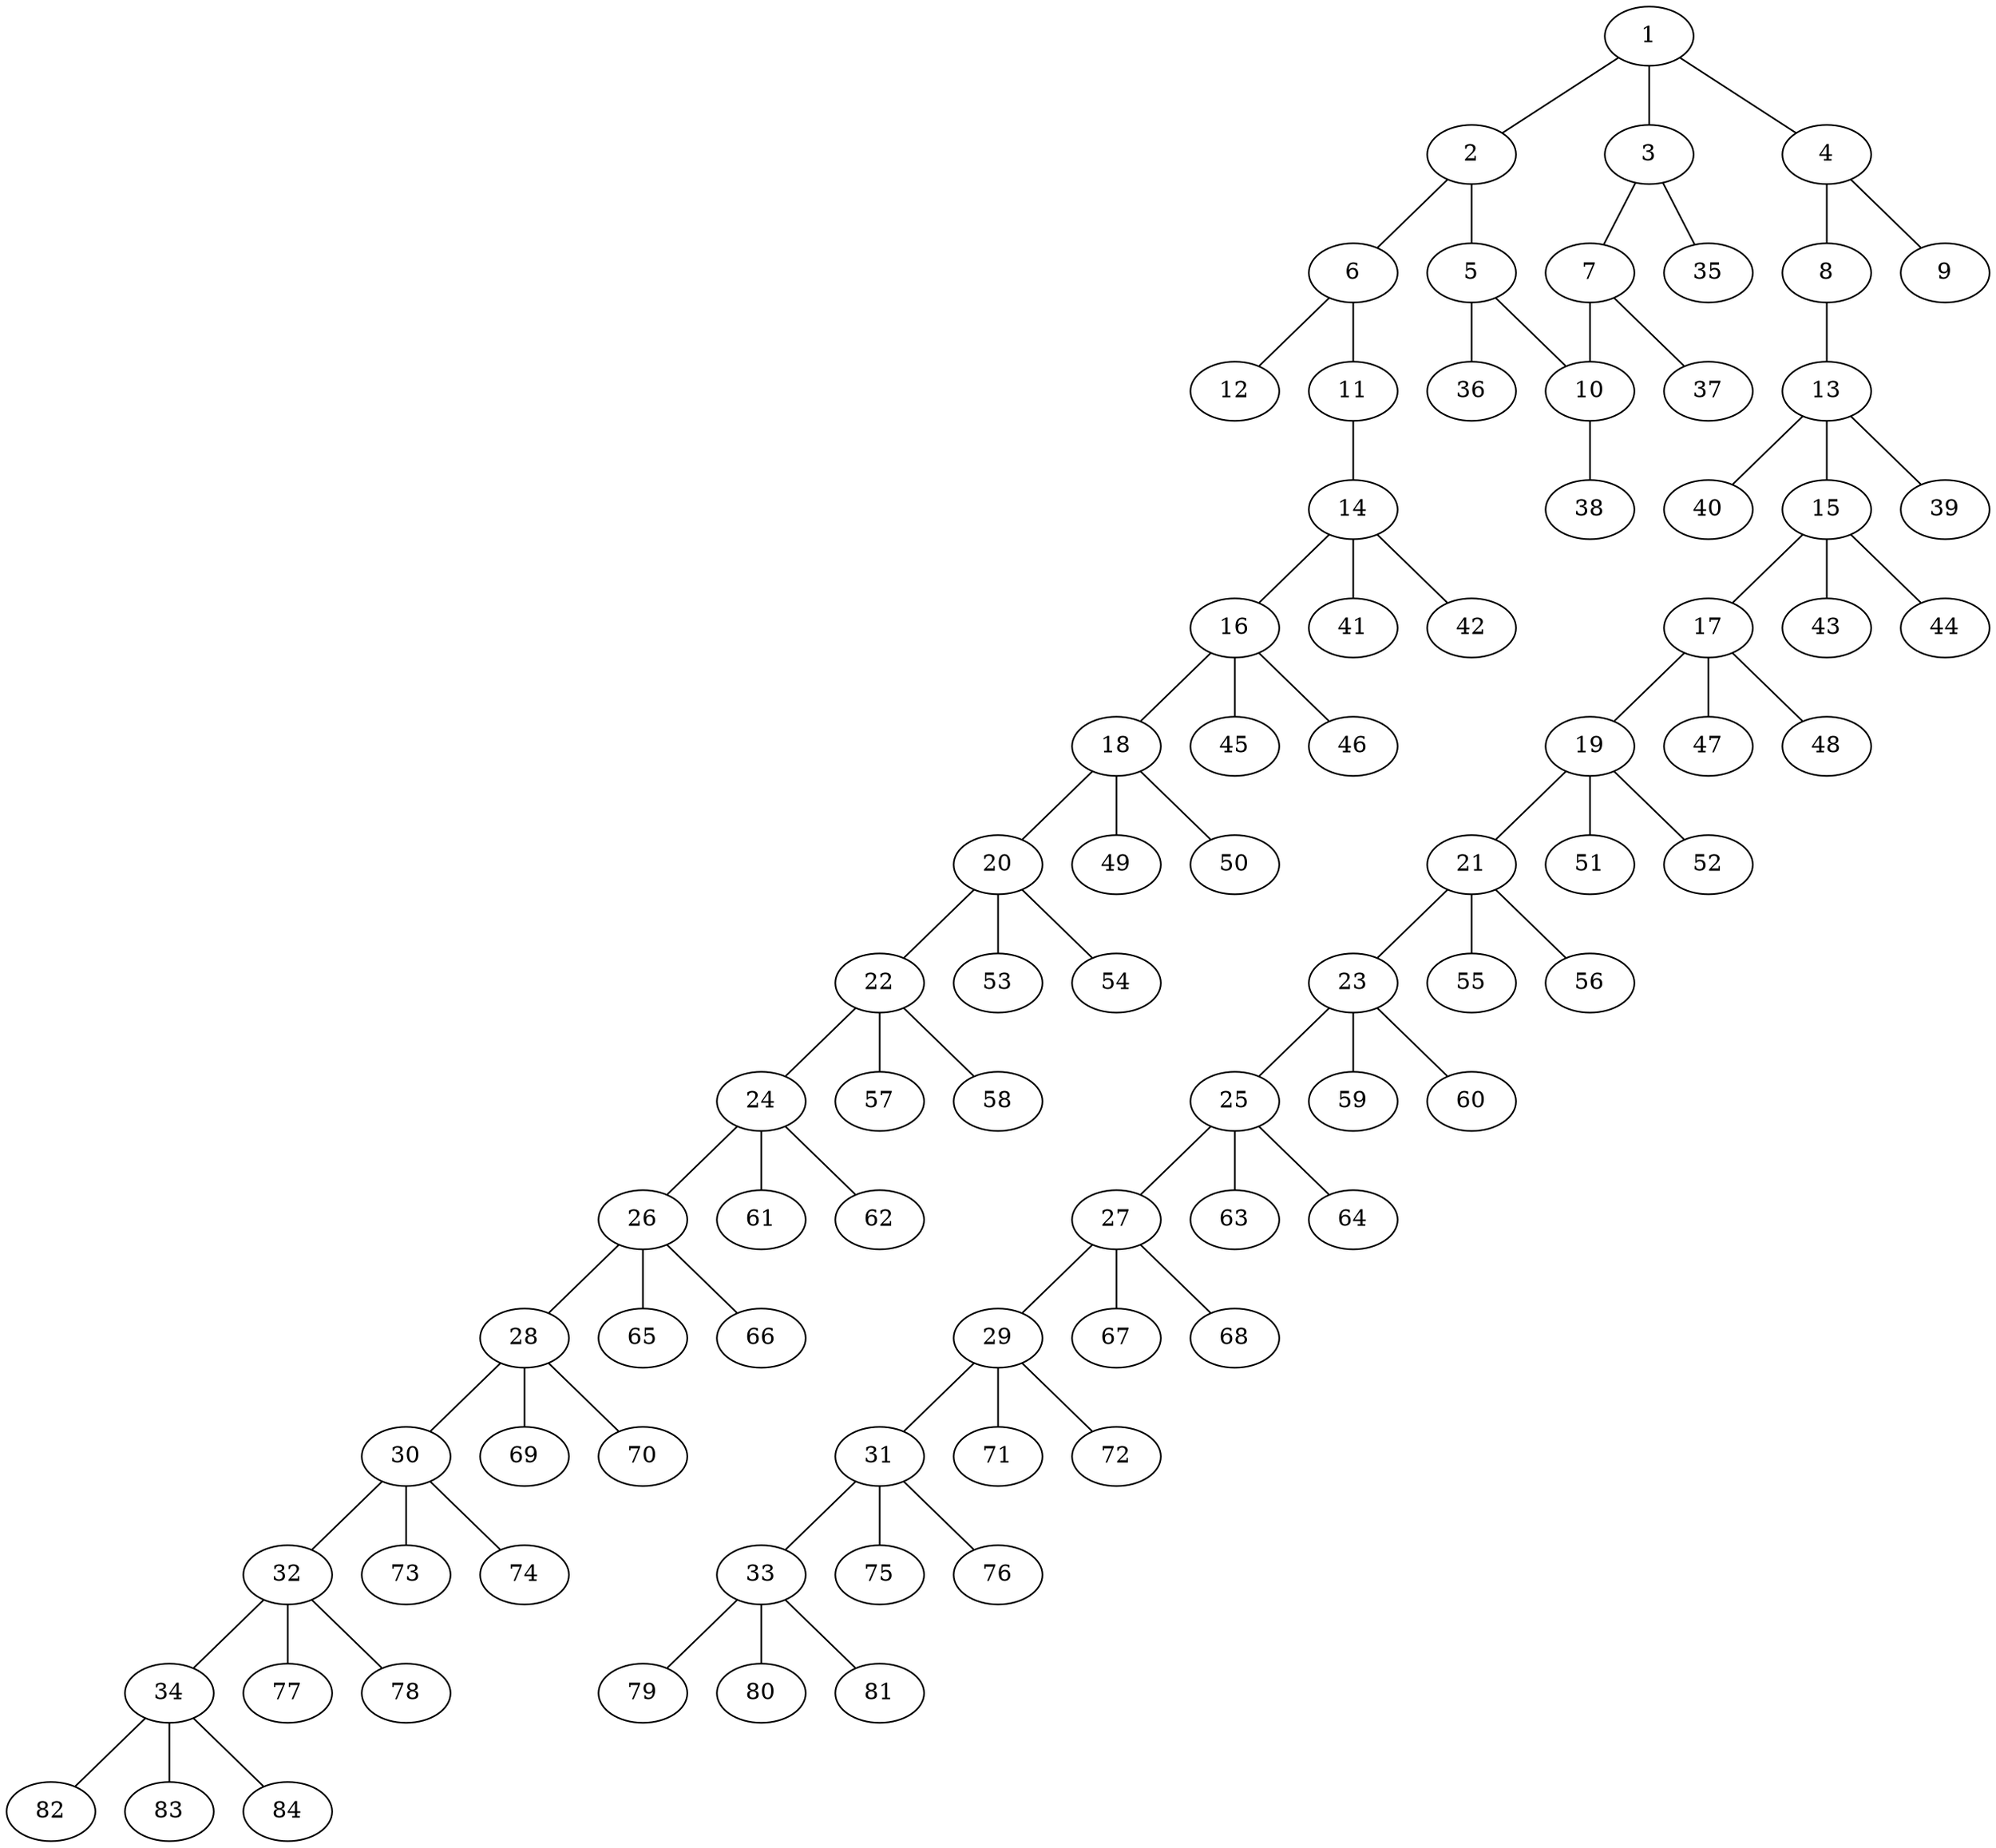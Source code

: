 graph molecule_1138 {
	1	 [chem=C];
	2	 [chem=C];
	1 -- 2	 [valence=2];
	3	 [chem=C];
	1 -- 3	 [valence=1];
	4	 [chem=C];
	1 -- 4	 [valence=1];
	5	 [chem=C];
	2 -- 5	 [valence=1];
	6	 [chem=C];
	2 -- 6	 [valence=1];
	7	 [chem=C];
	3 -- 7	 [valence=2];
	35	 [chem=H];
	3 -- 35	 [valence=1];
	8	 [chem=O];
	4 -- 8	 [valence=1];
	9	 [chem=O];
	4 -- 9	 [valence=2];
	10	 [chem=C];
	5 -- 10	 [valence=2];
	36	 [chem=H];
	5 -- 36	 [valence=1];
	11	 [chem=O];
	6 -- 11	 [valence=1];
	12	 [chem=O];
	6 -- 12	 [valence=2];
	7 -- 10	 [valence=1];
	37	 [chem=H];
	7 -- 37	 [valence=1];
	13	 [chem=C];
	8 -- 13	 [valence=1];
	38	 [chem=H];
	10 -- 38	 [valence=1];
	14	 [chem=C];
	11 -- 14	 [valence=1];
	15	 [chem=C];
	13 -- 15	 [valence=1];
	39	 [chem=H];
	13 -- 39	 [valence=1];
	40	 [chem=H];
	13 -- 40	 [valence=1];
	16	 [chem=C];
	14 -- 16	 [valence=1];
	41	 [chem=H];
	14 -- 41	 [valence=1];
	42	 [chem=H];
	14 -- 42	 [valence=1];
	17	 [chem=C];
	15 -- 17	 [valence=1];
	43	 [chem=H];
	15 -- 43	 [valence=1];
	44	 [chem=H];
	15 -- 44	 [valence=1];
	18	 [chem=C];
	16 -- 18	 [valence=1];
	45	 [chem=H];
	16 -- 45	 [valence=1];
	46	 [chem=H];
	16 -- 46	 [valence=1];
	19	 [chem=C];
	17 -- 19	 [valence=1];
	47	 [chem=H];
	17 -- 47	 [valence=1];
	48	 [chem=H];
	17 -- 48	 [valence=1];
	20	 [chem=C];
	18 -- 20	 [valence=1];
	49	 [chem=H];
	18 -- 49	 [valence=1];
	50	 [chem=H];
	18 -- 50	 [valence=1];
	21	 [chem=C];
	19 -- 21	 [valence=1];
	51	 [chem=H];
	19 -- 51	 [valence=1];
	52	 [chem=H];
	19 -- 52	 [valence=1];
	22	 [chem=C];
	20 -- 22	 [valence=1];
	53	 [chem=H];
	20 -- 53	 [valence=1];
	54	 [chem=H];
	20 -- 54	 [valence=1];
	23	 [chem=C];
	21 -- 23	 [valence=1];
	55	 [chem=H];
	21 -- 55	 [valence=1];
	56	 [chem=H];
	21 -- 56	 [valence=1];
	24	 [chem=C];
	22 -- 24	 [valence=1];
	57	 [chem=H];
	22 -- 57	 [valence=1];
	58	 [chem=H];
	22 -- 58	 [valence=1];
	25	 [chem=C];
	23 -- 25	 [valence=1];
	59	 [chem=H];
	23 -- 59	 [valence=1];
	60	 [chem=H];
	23 -- 60	 [valence=1];
	26	 [chem=C];
	24 -- 26	 [valence=1];
	61	 [chem=H];
	24 -- 61	 [valence=1];
	62	 [chem=H];
	24 -- 62	 [valence=1];
	27	 [chem=C];
	25 -- 27	 [valence=1];
	63	 [chem=H];
	25 -- 63	 [valence=1];
	64	 [chem=H];
	25 -- 64	 [valence=1];
	28	 [chem=C];
	26 -- 28	 [valence=1];
	65	 [chem=H];
	26 -- 65	 [valence=1];
	66	 [chem=H];
	26 -- 66	 [valence=1];
	29	 [chem=C];
	27 -- 29	 [valence=1];
	67	 [chem=H];
	27 -- 67	 [valence=1];
	68	 [chem=H];
	27 -- 68	 [valence=1];
	30	 [chem=C];
	28 -- 30	 [valence=1];
	69	 [chem=H];
	28 -- 69	 [valence=1];
	70	 [chem=H];
	28 -- 70	 [valence=1];
	31	 [chem=C];
	29 -- 31	 [valence=1];
	71	 [chem=H];
	29 -- 71	 [valence=1];
	72	 [chem=H];
	29 -- 72	 [valence=1];
	32	 [chem=C];
	30 -- 32	 [valence=1];
	73	 [chem=H];
	30 -- 73	 [valence=1];
	74	 [chem=H];
	30 -- 74	 [valence=1];
	33	 [chem=C];
	31 -- 33	 [valence=1];
	75	 [chem=H];
	31 -- 75	 [valence=1];
	76	 [chem=H];
	31 -- 76	 [valence=1];
	34	 [chem=C];
	32 -- 34	 [valence=1];
	77	 [chem=H];
	32 -- 77	 [valence=1];
	78	 [chem=H];
	32 -- 78	 [valence=1];
	79	 [chem=H];
	33 -- 79	 [valence=1];
	80	 [chem=H];
	33 -- 80	 [valence=1];
	81	 [chem=H];
	33 -- 81	 [valence=1];
	82	 [chem=H];
	34 -- 82	 [valence=1];
	83	 [chem=H];
	34 -- 83	 [valence=1];
	84	 [chem=H];
	34 -- 84	 [valence=1];
}
